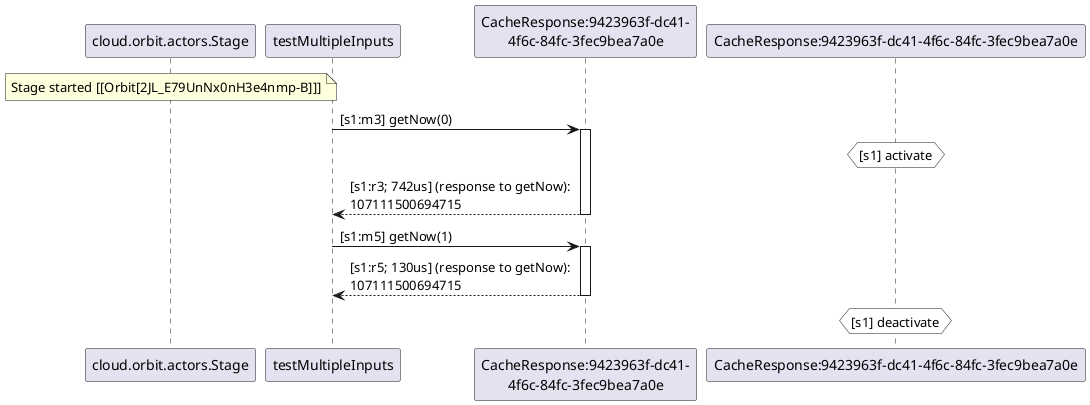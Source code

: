 @startuml
note over "cloud.orbit.actors.Stage": Stage started [[Orbit[2JL_E79UnNx0nH3e4nmp-B]]]
"testMultipleInputs" -> "CacheResponse:9423963f-dc41-\n4f6c-84fc-3fec9bea7a0e" : [s1:m3] getNow(0)
activate "CacheResponse:9423963f-dc41-\n4f6c-84fc-3fec9bea7a0e"
hnote over "CacheResponse:9423963f-dc41-4f6c-84fc-3fec9bea7a0e" #white : [s1] activate
"CacheResponse:9423963f-dc41-\n4f6c-84fc-3fec9bea7a0e" --> "testMultipleInputs" : [s1:r3; 742us] (response to getNow): \n107111500694715
deactivate "CacheResponse:9423963f-dc41-\n4f6c-84fc-3fec9bea7a0e"
"testMultipleInputs" -> "CacheResponse:9423963f-dc41-\n4f6c-84fc-3fec9bea7a0e" : [s1:m5] getNow(1)
activate "CacheResponse:9423963f-dc41-\n4f6c-84fc-3fec9bea7a0e"
"CacheResponse:9423963f-dc41-\n4f6c-84fc-3fec9bea7a0e" --> "testMultipleInputs" : [s1:r5; 130us] (response to getNow): \n107111500694715
deactivate "CacheResponse:9423963f-dc41-\n4f6c-84fc-3fec9bea7a0e"
hnote over "CacheResponse:9423963f-dc41-4f6c-84fc-3fec9bea7a0e" #white : [s1] deactivate
@enduml
